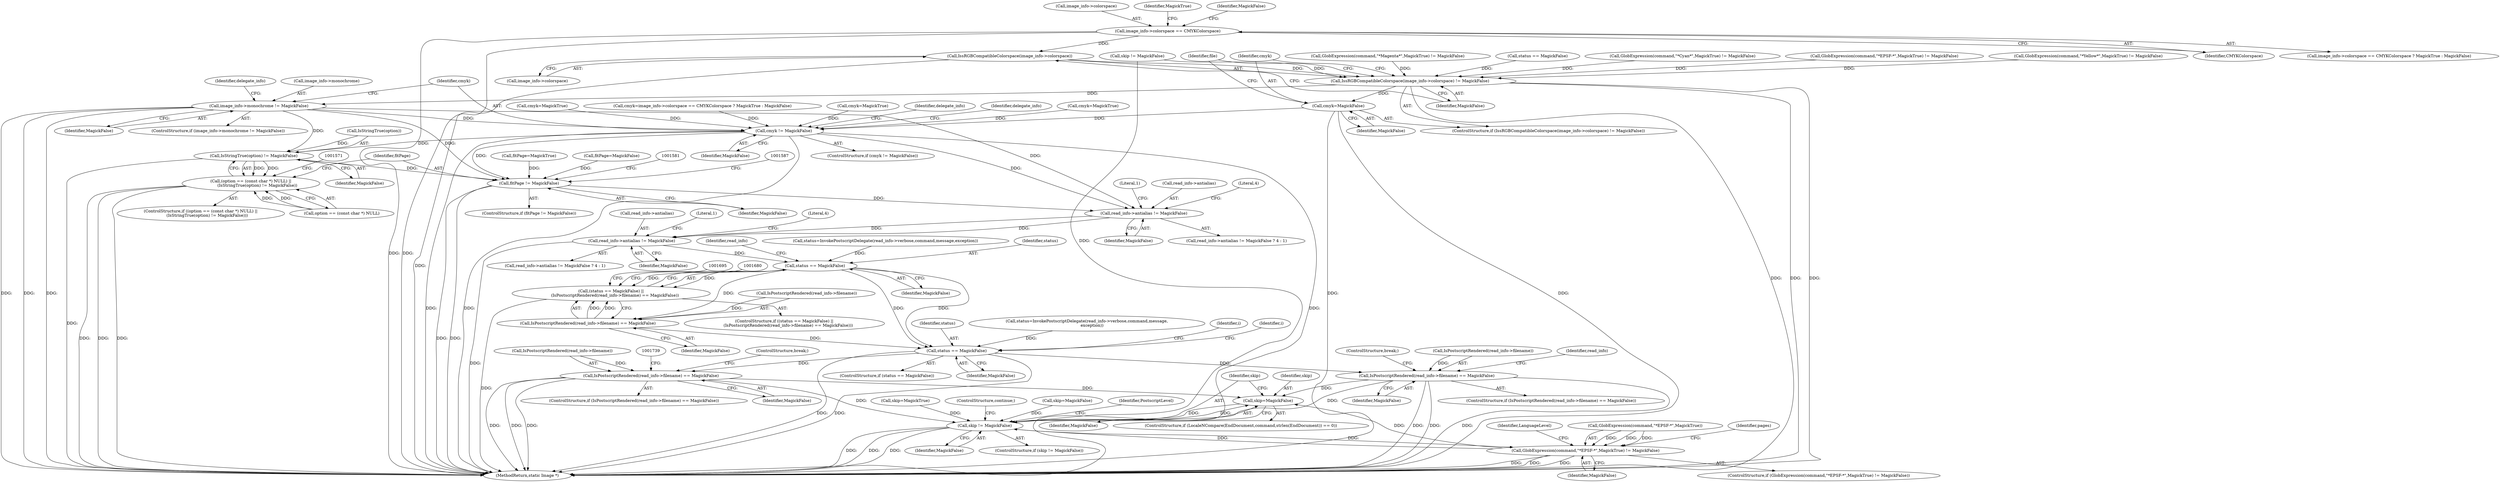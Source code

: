 digraph "0_ImageMagick6_7d11230060fa9c8f67e53c85224daf6648805c7b@pointer" {
"1000612" [label="(Call,image_info->colorspace == CMYKColorspace)"];
"1001300" [label="(Call,IssRGBCompatibleColorspace(image_info->colorspace))"];
"1001299" [label="(Call,IssRGBCompatibleColorspace(image_info->colorspace) != MagickFalse)"];
"1001305" [label="(Call,cmyk=MagickFalse)"];
"1001406" [label="(Call,cmyk != MagickFalse)"];
"1001566" [label="(Call,IsStringTrue(option) != MagickFalse)"];
"1001560" [label="(Call,(option == (const char *) NULL) ||\n          (IsStringTrue(option) != MagickFalse))"];
"1001577" [label="(Call,fitPage != MagickFalse)"];
"1001616" [label="(Call,read_info->antialias != MagickFalse)"];
"1001624" [label="(Call,read_info->antialias != MagickFalse)"];
"1001669" [label="(Call,status == MagickFalse)"];
"1001668" [label="(Call,(status == MagickFalse) ||\n      (IsPostscriptRendered(read_info->filename) == MagickFalse))"];
"1001672" [label="(Call,IsPostscriptRendered(read_info->filename) == MagickFalse)"];
"1001708" [label="(Call,status == MagickFalse)"];
"1001731" [label="(Call,IsPostscriptRendered(read_info->filename) == MagickFalse)"];
"1001943" [label="(Call,skip=MagickFalse)"];
"1001947" [label="(Call,skip != MagickFalse)"];
"1001969" [label="(Call,GlobExpression(command,\"*EPSF-*\",MagickTrue) != MagickFalse)"];
"1001765" [label="(Call,IsPostscriptRendered(read_info->filename) == MagickFalse)"];
"1001391" [label="(Call,image_info->monochrome != MagickFalse)"];
"1001667" [label="(ControlStructure,if ((status == MagickFalse) ||\n      (IsPostscriptRendered(read_info->filename) == MagickFalse)))"];
"1001397" [label="(Identifier,delegate_info)"];
"1001946" [label="(ControlStructure,if (skip != MagickFalse))"];
"1000811" [label="(Call,cmyk=MagickTrue)"];
"1001309" [label="(Identifier,file)"];
"1001301" [label="(Call,image_info->colorspace)"];
"1001949" [label="(Identifier,MagickFalse)"];
"1001648" [label="(Call,status=InvokePostscriptDelegate(read_info->verbose,command,message,exception))"];
"1001419" [label="(Identifier,delegate_info)"];
"1002409" [label="(MethodReturn,static Image *)"];
"1001395" [label="(Identifier,MagickFalse)"];
"1001730" [label="(ControlStructure,if (IsPostscriptRendered(read_info->filename) == MagickFalse))"];
"1001950" [label="(ControlStructure,continue;)"];
"1001764" [label="(ControlStructure,if (IsPostscriptRendered(read_info->filename) == MagickFalse))"];
"1000613" [label="(Call,image_info->colorspace)"];
"1001576" [label="(ControlStructure,if (fitPage != MagickFalse))"];
"1001410" [label="(Identifier,delegate_info)"];
"1001569" [label="(Identifier,MagickFalse)"];
"1001630" [label="(Literal,1)"];
"1000234" [label="(Call,status == MagickFalse)"];
"1001408" [label="(Identifier,MagickFalse)"];
"1001707" [label="(ControlStructure,if (status == MagickFalse))"];
"1001677" [label="(Identifier,MagickFalse)"];
"1001617" [label="(Call,read_info->antialias)"];
"1000792" [label="(Call,GlobExpression(command,\"*Cyan*\",MagickTrue) != MagickFalse)"];
"1001670" [label="(Identifier,status)"];
"1001299" [label="(Call,IssRGBCompatibleColorspace(image_info->colorspace) != MagickFalse)"];
"1000617" [label="(Identifier,MagickTrue)"];
"1000833" [label="(Call,cmyk=MagickTrue)"];
"1001578" [label="(Identifier,fitPage)"];
"1001392" [label="(Call,image_info->monochrome)"];
"1001765" [label="(Call,IsPostscriptRendered(read_info->filename) == MagickFalse)"];
"1000645" [label="(Call,skip=MagickFalse)"];
"1001616" [label="(Call,read_info->antialias != MagickFalse)"];
"1001713" [label="(Identifier,i)"];
"1000822" [label="(Call,cmyk=MagickTrue)"];
"1001560" [label="(Call,(option == (const char *) NULL) ||\n          (IsStringTrue(option) != MagickFalse))"];
"1001671" [label="(Identifier,MagickFalse)"];
"1001559" [label="(ControlStructure,if ((option == (const char *) NULL) ||\n          (IsStringTrue(option) != MagickFalse)))"];
"1000612" [label="(Call,image_info->colorspace == CMYKColorspace)"];
"1001954" [label="(Identifier,PostscriptLevel)"];
"1001624" [label="(Call,read_info->antialias != MagickFalse)"];
"1001708" [label="(Call,status == MagickFalse)"];
"1001981" [label="(Identifier,LanguageLevel)"];
"1001669" [label="(Call,status == MagickFalse)"];
"1001709" [label="(Identifier,status)"];
"1000618" [label="(Identifier,MagickFalse)"];
"1001391" [label="(Call,image_info->monochrome != MagickFalse)"];
"1000609" [label="(Call,cmyk=image_info->colorspace == CMYKColorspace ? MagickTrue : MagickFalse)"];
"1000723" [label="(Call,skip != MagickFalse)"];
"1000745" [label="(Call,GlobExpression(command,\"*EPSF-*\",MagickTrue) != MagickFalse)"];
"1001629" [label="(Literal,4)"];
"1001405" [label="(ControlStructure,if (cmyk != MagickFalse))"];
"1001685" [label="(Call,status=InvokePostscriptDelegate(read_info->verbose,command,message,\n        exception))"];
"1001774" [label="(Identifier,read_info)"];
"1001766" [label="(Call,IsPostscriptRendered(read_info->filename))"];
"1001298" [label="(ControlStructure,if (IssRGBCompatibleColorspace(image_info->colorspace) != MagickFalse))"];
"1001561" [label="(Call,option == (const char *) NULL)"];
"1001621" [label="(Literal,4)"];
"1001305" [label="(Call,cmyk=MagickFalse)"];
"1001407" [label="(Identifier,cmyk)"];
"1001623" [label="(Call,read_info->antialias != MagickFalse ? 4 : 1)"];
"1001675" [label="(Identifier,read_info)"];
"1001947" [label="(Call,skip != MagickFalse)"];
"1001969" [label="(Call,GlobExpression(command,\"*EPSF-*\",MagickTrue) != MagickFalse)"];
"1001736" [label="(Identifier,MagickFalse)"];
"1001390" [label="(ControlStructure,if (image_info->monochrome != MagickFalse))"];
"1001304" [label="(Identifier,MagickFalse)"];
"1001948" [label="(Identifier,skip)"];
"1001747" [label="(Identifier,i)"];
"1001628" [label="(Identifier,MagickFalse)"];
"1001970" [label="(Call,GlobExpression(command,\"*EPSF-*\",MagickTrue))"];
"1001567" [label="(Call,IsStringTrue(option))"];
"1000616" [label="(Identifier,CMYKColorspace)"];
"1001976" [label="(Identifier,pages)"];
"1001620" [label="(Identifier,MagickFalse)"];
"1001566" [label="(Call,IsStringTrue(option) != MagickFalse)"];
"1001622" [label="(Literal,1)"];
"1001771" [label="(ControlStructure,break;)"];
"1001944" [label="(Identifier,skip)"];
"1001945" [label="(Identifier,MagickFalse)"];
"1001672" [label="(Call,IsPostscriptRendered(read_info->filename) == MagickFalse)"];
"1001406" [label="(Call,cmyk != MagickFalse)"];
"1001737" [label="(ControlStructure,break;)"];
"1001943" [label="(Call,skip=MagickFalse)"];
"1001307" [label="(Identifier,MagickFalse)"];
"1001935" [label="(ControlStructure,if (LocaleNCompare(EndDocument,command,strlen(EndDocument)) == 0))"];
"1000805" [label="(Call,GlobExpression(command,\"*Yellow*\",MagickTrue) != MagickFalse)"];
"1001974" [label="(Identifier,MagickFalse)"];
"1001300" [label="(Call,IssRGBCompatibleColorspace(image_info->colorspace))"];
"1001577" [label="(Call,fitPage != MagickFalse)"];
"1000611" [label="(Call,image_info->colorspace == CMYKColorspace ? MagickTrue : MagickFalse)"];
"1001932" [label="(Call,skip=MagickTrue)"];
"1001968" [label="(ControlStructure,if (GlobExpression(command,\"*EPSF-*\",MagickTrue) != MagickFalse))"];
"1001710" [label="(Identifier,MagickFalse)"];
"1001579" [label="(Identifier,MagickFalse)"];
"1001770" [label="(Identifier,MagickFalse)"];
"1001625" [label="(Call,read_info->antialias)"];
"1001668" [label="(Call,(status == MagickFalse) ||\n      (IsPostscriptRendered(read_info->filename) == MagickFalse))"];
"1001615" [label="(Call,read_info->antialias != MagickFalse ? 4 : 1)"];
"1001295" [label="(Call,fitPage=MagickTrue)"];
"1001673" [label="(Call,IsPostscriptRendered(read_info->filename))"];
"1001306" [label="(Identifier,cmyk)"];
"1000799" [label="(Call,GlobExpression(command,\"*Magenta*\",MagickTrue) != MagickFalse)"];
"1001731" [label="(Call,IsPostscriptRendered(read_info->filename) == MagickFalse)"];
"1001732" [label="(Call,IsPostscriptRendered(read_info->filename))"];
"1001180" [label="(Call,fitPage=MagickFalse)"];
"1000612" -> "1000611"  [label="AST: "];
"1000612" -> "1000616"  [label="CFG: "];
"1000613" -> "1000612"  [label="AST: "];
"1000616" -> "1000612"  [label="AST: "];
"1000617" -> "1000612"  [label="CFG: "];
"1000618" -> "1000612"  [label="CFG: "];
"1000612" -> "1002409"  [label="DDG: "];
"1000612" -> "1002409"  [label="DDG: "];
"1000612" -> "1001300"  [label="DDG: "];
"1001300" -> "1001299"  [label="AST: "];
"1001300" -> "1001301"  [label="CFG: "];
"1001301" -> "1001300"  [label="AST: "];
"1001304" -> "1001300"  [label="CFG: "];
"1001300" -> "1002409"  [label="DDG: "];
"1001300" -> "1001299"  [label="DDG: "];
"1001299" -> "1001298"  [label="AST: "];
"1001299" -> "1001304"  [label="CFG: "];
"1001304" -> "1001299"  [label="AST: "];
"1001306" -> "1001299"  [label="CFG: "];
"1001309" -> "1001299"  [label="CFG: "];
"1001299" -> "1002409"  [label="DDG: "];
"1001299" -> "1002409"  [label="DDG: "];
"1001299" -> "1002409"  [label="DDG: "];
"1000805" -> "1001299"  [label="DDG: "];
"1000745" -> "1001299"  [label="DDG: "];
"1000723" -> "1001299"  [label="DDG: "];
"1000799" -> "1001299"  [label="DDG: "];
"1000792" -> "1001299"  [label="DDG: "];
"1000234" -> "1001299"  [label="DDG: "];
"1001299" -> "1001305"  [label="DDG: "];
"1001299" -> "1001391"  [label="DDG: "];
"1001305" -> "1001298"  [label="AST: "];
"1001305" -> "1001307"  [label="CFG: "];
"1001306" -> "1001305"  [label="AST: "];
"1001307" -> "1001305"  [label="AST: "];
"1001309" -> "1001305"  [label="CFG: "];
"1001305" -> "1002409"  [label="DDG: "];
"1001305" -> "1002409"  [label="DDG: "];
"1001305" -> "1001406"  [label="DDG: "];
"1001406" -> "1001405"  [label="AST: "];
"1001406" -> "1001408"  [label="CFG: "];
"1001407" -> "1001406"  [label="AST: "];
"1001408" -> "1001406"  [label="AST: "];
"1001410" -> "1001406"  [label="CFG: "];
"1001419" -> "1001406"  [label="CFG: "];
"1001406" -> "1002409"  [label="DDG: "];
"1001406" -> "1002409"  [label="DDG: "];
"1001406" -> "1002409"  [label="DDG: "];
"1000833" -> "1001406"  [label="DDG: "];
"1000609" -> "1001406"  [label="DDG: "];
"1000822" -> "1001406"  [label="DDG: "];
"1000811" -> "1001406"  [label="DDG: "];
"1001391" -> "1001406"  [label="DDG: "];
"1001406" -> "1001566"  [label="DDG: "];
"1001406" -> "1001577"  [label="DDG: "];
"1001406" -> "1001616"  [label="DDG: "];
"1001566" -> "1001560"  [label="AST: "];
"1001566" -> "1001569"  [label="CFG: "];
"1001567" -> "1001566"  [label="AST: "];
"1001569" -> "1001566"  [label="AST: "];
"1001560" -> "1001566"  [label="CFG: "];
"1001566" -> "1002409"  [label="DDG: "];
"1001566" -> "1001560"  [label="DDG: "];
"1001566" -> "1001560"  [label="DDG: "];
"1001567" -> "1001566"  [label="DDG: "];
"1001391" -> "1001566"  [label="DDG: "];
"1001566" -> "1001577"  [label="DDG: "];
"1001560" -> "1001559"  [label="AST: "];
"1001560" -> "1001561"  [label="CFG: "];
"1001561" -> "1001560"  [label="AST: "];
"1001571" -> "1001560"  [label="CFG: "];
"1001578" -> "1001560"  [label="CFG: "];
"1001560" -> "1002409"  [label="DDG: "];
"1001560" -> "1002409"  [label="DDG: "];
"1001560" -> "1002409"  [label="DDG: "];
"1001561" -> "1001560"  [label="DDG: "];
"1001561" -> "1001560"  [label="DDG: "];
"1001577" -> "1001576"  [label="AST: "];
"1001577" -> "1001579"  [label="CFG: "];
"1001578" -> "1001577"  [label="AST: "];
"1001579" -> "1001577"  [label="AST: "];
"1001581" -> "1001577"  [label="CFG: "];
"1001587" -> "1001577"  [label="CFG: "];
"1001577" -> "1002409"  [label="DDG: "];
"1001577" -> "1002409"  [label="DDG: "];
"1001295" -> "1001577"  [label="DDG: "];
"1001180" -> "1001577"  [label="DDG: "];
"1001391" -> "1001577"  [label="DDG: "];
"1001577" -> "1001616"  [label="DDG: "];
"1001616" -> "1001615"  [label="AST: "];
"1001616" -> "1001620"  [label="CFG: "];
"1001617" -> "1001616"  [label="AST: "];
"1001620" -> "1001616"  [label="AST: "];
"1001621" -> "1001616"  [label="CFG: "];
"1001622" -> "1001616"  [label="CFG: "];
"1001391" -> "1001616"  [label="DDG: "];
"1001616" -> "1001624"  [label="DDG: "];
"1001616" -> "1001624"  [label="DDG: "];
"1001624" -> "1001623"  [label="AST: "];
"1001624" -> "1001628"  [label="CFG: "];
"1001625" -> "1001624"  [label="AST: "];
"1001628" -> "1001624"  [label="AST: "];
"1001629" -> "1001624"  [label="CFG: "];
"1001630" -> "1001624"  [label="CFG: "];
"1001624" -> "1002409"  [label="DDG: "];
"1001624" -> "1001669"  [label="DDG: "];
"1001669" -> "1001668"  [label="AST: "];
"1001669" -> "1001671"  [label="CFG: "];
"1001670" -> "1001669"  [label="AST: "];
"1001671" -> "1001669"  [label="AST: "];
"1001675" -> "1001669"  [label="CFG: "];
"1001668" -> "1001669"  [label="CFG: "];
"1001669" -> "1001668"  [label="DDG: "];
"1001669" -> "1001668"  [label="DDG: "];
"1001648" -> "1001669"  [label="DDG: "];
"1001669" -> "1001672"  [label="DDG: "];
"1001669" -> "1001708"  [label="DDG: "];
"1001669" -> "1001708"  [label="DDG: "];
"1001668" -> "1001667"  [label="AST: "];
"1001668" -> "1001672"  [label="CFG: "];
"1001672" -> "1001668"  [label="AST: "];
"1001680" -> "1001668"  [label="CFG: "];
"1001695" -> "1001668"  [label="CFG: "];
"1001668" -> "1002409"  [label="DDG: "];
"1001672" -> "1001668"  [label="DDG: "];
"1001672" -> "1001668"  [label="DDG: "];
"1001672" -> "1001677"  [label="CFG: "];
"1001673" -> "1001672"  [label="AST: "];
"1001677" -> "1001672"  [label="AST: "];
"1001673" -> "1001672"  [label="DDG: "];
"1001672" -> "1001708"  [label="DDG: "];
"1001708" -> "1001707"  [label="AST: "];
"1001708" -> "1001710"  [label="CFG: "];
"1001709" -> "1001708"  [label="AST: "];
"1001710" -> "1001708"  [label="AST: "];
"1001713" -> "1001708"  [label="CFG: "];
"1001747" -> "1001708"  [label="CFG: "];
"1001708" -> "1002409"  [label="DDG: "];
"1001708" -> "1002409"  [label="DDG: "];
"1001685" -> "1001708"  [label="DDG: "];
"1001708" -> "1001731"  [label="DDG: "];
"1001708" -> "1001765"  [label="DDG: "];
"1001731" -> "1001730"  [label="AST: "];
"1001731" -> "1001736"  [label="CFG: "];
"1001732" -> "1001731"  [label="AST: "];
"1001736" -> "1001731"  [label="AST: "];
"1001737" -> "1001731"  [label="CFG: "];
"1001739" -> "1001731"  [label="CFG: "];
"1001731" -> "1002409"  [label="DDG: "];
"1001731" -> "1002409"  [label="DDG: "];
"1001731" -> "1002409"  [label="DDG: "];
"1001732" -> "1001731"  [label="DDG: "];
"1001731" -> "1001943"  [label="DDG: "];
"1001731" -> "1001947"  [label="DDG: "];
"1001943" -> "1001935"  [label="AST: "];
"1001943" -> "1001945"  [label="CFG: "];
"1001944" -> "1001943"  [label="AST: "];
"1001945" -> "1001943"  [label="AST: "];
"1001948" -> "1001943"  [label="CFG: "];
"1001947" -> "1001943"  [label="DDG: "];
"1001969" -> "1001943"  [label="DDG: "];
"1001765" -> "1001943"  [label="DDG: "];
"1001943" -> "1001947"  [label="DDG: "];
"1001947" -> "1001946"  [label="AST: "];
"1001947" -> "1001949"  [label="CFG: "];
"1001948" -> "1001947"  [label="AST: "];
"1001949" -> "1001947"  [label="AST: "];
"1001950" -> "1001947"  [label="CFG: "];
"1001954" -> "1001947"  [label="CFG: "];
"1001947" -> "1002409"  [label="DDG: "];
"1001947" -> "1002409"  [label="DDG: "];
"1001947" -> "1002409"  [label="DDG: "];
"1000723" -> "1001947"  [label="DDG: "];
"1000645" -> "1001947"  [label="DDG: "];
"1001932" -> "1001947"  [label="DDG: "];
"1001969" -> "1001947"  [label="DDG: "];
"1001765" -> "1001947"  [label="DDG: "];
"1001947" -> "1001969"  [label="DDG: "];
"1001969" -> "1001968"  [label="AST: "];
"1001969" -> "1001974"  [label="CFG: "];
"1001970" -> "1001969"  [label="AST: "];
"1001974" -> "1001969"  [label="AST: "];
"1001976" -> "1001969"  [label="CFG: "];
"1001981" -> "1001969"  [label="CFG: "];
"1001969" -> "1002409"  [label="DDG: "];
"1001969" -> "1002409"  [label="DDG: "];
"1001969" -> "1002409"  [label="DDG: "];
"1001970" -> "1001969"  [label="DDG: "];
"1001970" -> "1001969"  [label="DDG: "];
"1001970" -> "1001969"  [label="DDG: "];
"1001765" -> "1001764"  [label="AST: "];
"1001765" -> "1001770"  [label="CFG: "];
"1001766" -> "1001765"  [label="AST: "];
"1001770" -> "1001765"  [label="AST: "];
"1001771" -> "1001765"  [label="CFG: "];
"1001774" -> "1001765"  [label="CFG: "];
"1001765" -> "1002409"  [label="DDG: "];
"1001765" -> "1002409"  [label="DDG: "];
"1001765" -> "1002409"  [label="DDG: "];
"1001766" -> "1001765"  [label="DDG: "];
"1001391" -> "1001390"  [label="AST: "];
"1001391" -> "1001395"  [label="CFG: "];
"1001392" -> "1001391"  [label="AST: "];
"1001395" -> "1001391"  [label="AST: "];
"1001397" -> "1001391"  [label="CFG: "];
"1001407" -> "1001391"  [label="CFG: "];
"1001391" -> "1002409"  [label="DDG: "];
"1001391" -> "1002409"  [label="DDG: "];
"1001391" -> "1002409"  [label="DDG: "];
}
